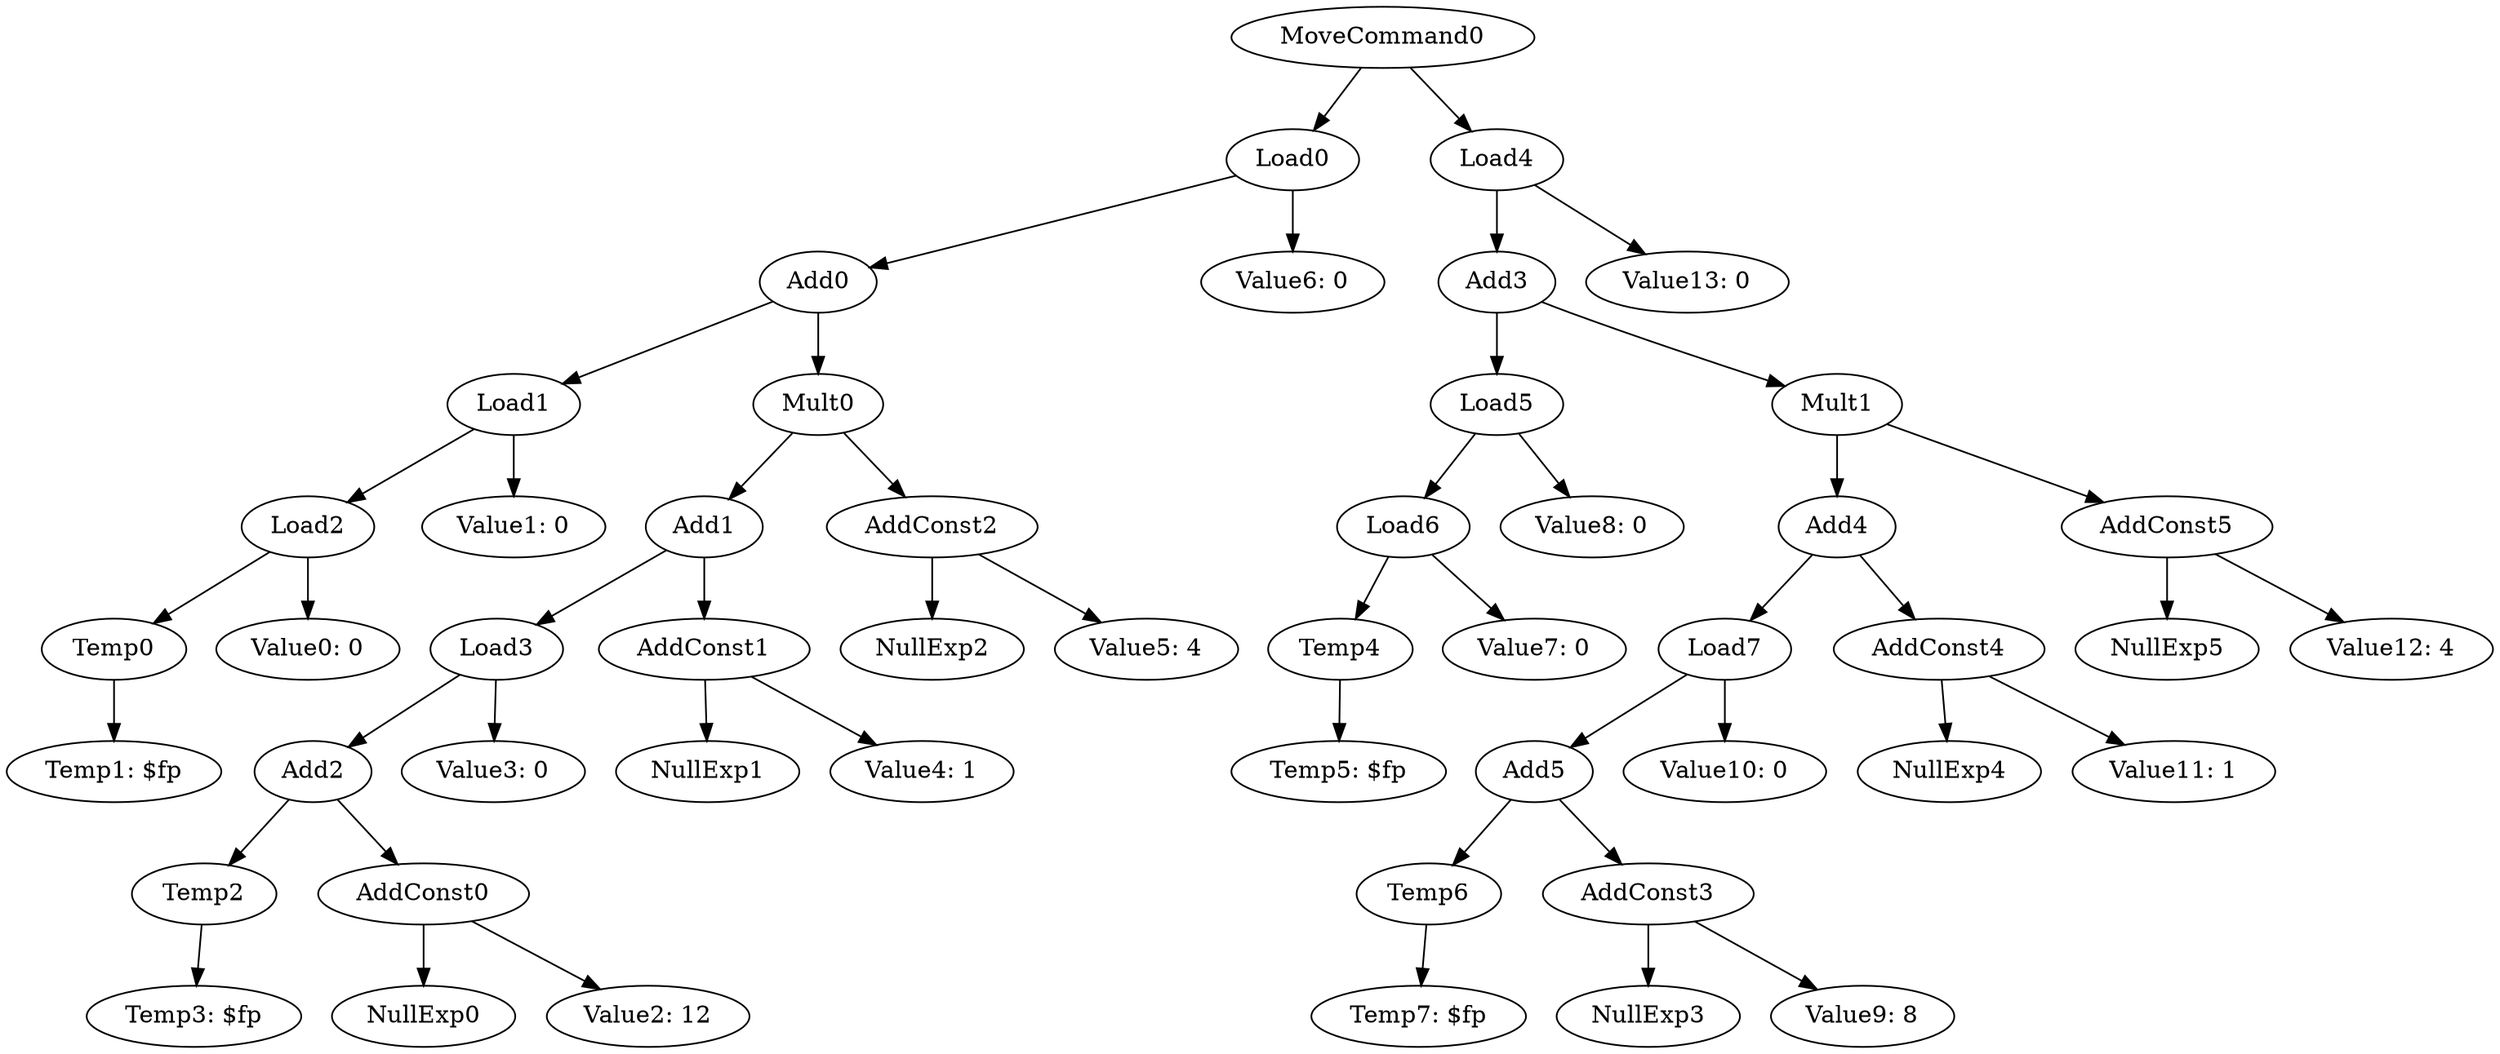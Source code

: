 digraph {
	ordering = out;
	AddConst5 -> NullExp5;
	AddConst5 -> "Value12: 4";
	Add1 -> Load3;
	Add1 -> AddConst1;
	AddConst4 -> NullExp4;
	AddConst4 -> "Value11: 1";
	Load6 -> Temp4;
	Load6 -> "Value7: 0";
	Load3 -> Add2;
	Load3 -> "Value3: 0";
	AddConst0 -> NullExp0;
	AddConst0 -> "Value2: 12";
	Add0 -> Load1;
	Add0 -> Mult0;
	Load4 -> Add3;
	Load4 -> "Value13: 0";
	Load2 -> Temp0;
	Load2 -> "Value0: 0";
	Add2 -> Temp2;
	Add2 -> AddConst0;
	Temp2 -> "Temp3: $fp";
	Load1 -> Load2;
	Load1 -> "Value1: 0";
	AddConst1 -> NullExp1;
	AddConst1 -> "Value4: 1";
	Temp0 -> "Temp1: $fp";
	AddConst2 -> NullExp2;
	AddConst2 -> "Value5: 4";
	Load0 -> Add0;
	Load0 -> "Value6: 0";
	MoveCommand0 -> Load0;
	MoveCommand0 -> Load4;
	Load5 -> Load6;
	Load5 -> "Value8: 0";
	Temp6 -> "Temp7: $fp";
	Add4 -> Load7;
	Add4 -> AddConst4;
	Add5 -> Temp6;
	Add5 -> AddConst3;
	Load7 -> Add5;
	Load7 -> "Value10: 0";
	Temp4 -> "Temp5: $fp";
	Mult0 -> Add1;
	Mult0 -> AddConst2;
	Add3 -> Load5;
	Add3 -> Mult1;
	Mult1 -> Add4;
	Mult1 -> AddConst5;
	AddConst3 -> NullExp3;
	AddConst3 -> "Value9: 8";
}

